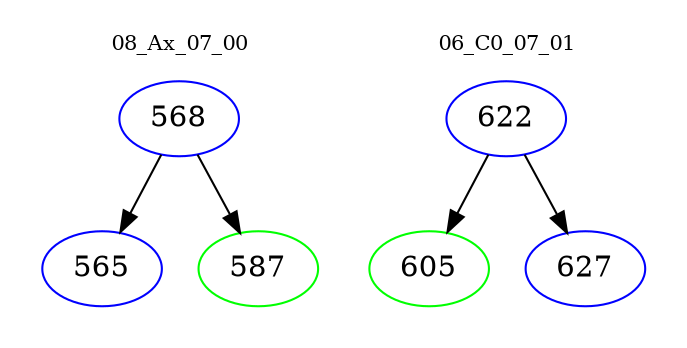 digraph{
subgraph cluster_0 {
color = white
label = "08_Ax_07_00";
fontsize=10;
T0_568 [label="568", color="blue"]
T0_568 -> T0_565 [color="black"]
T0_565 [label="565", color="blue"]
T0_568 -> T0_587 [color="black"]
T0_587 [label="587", color="green"]
}
subgraph cluster_1 {
color = white
label = "06_C0_07_01";
fontsize=10;
T1_622 [label="622", color="blue"]
T1_622 -> T1_605 [color="black"]
T1_605 [label="605", color="green"]
T1_622 -> T1_627 [color="black"]
T1_627 [label="627", color="blue"]
}
}
